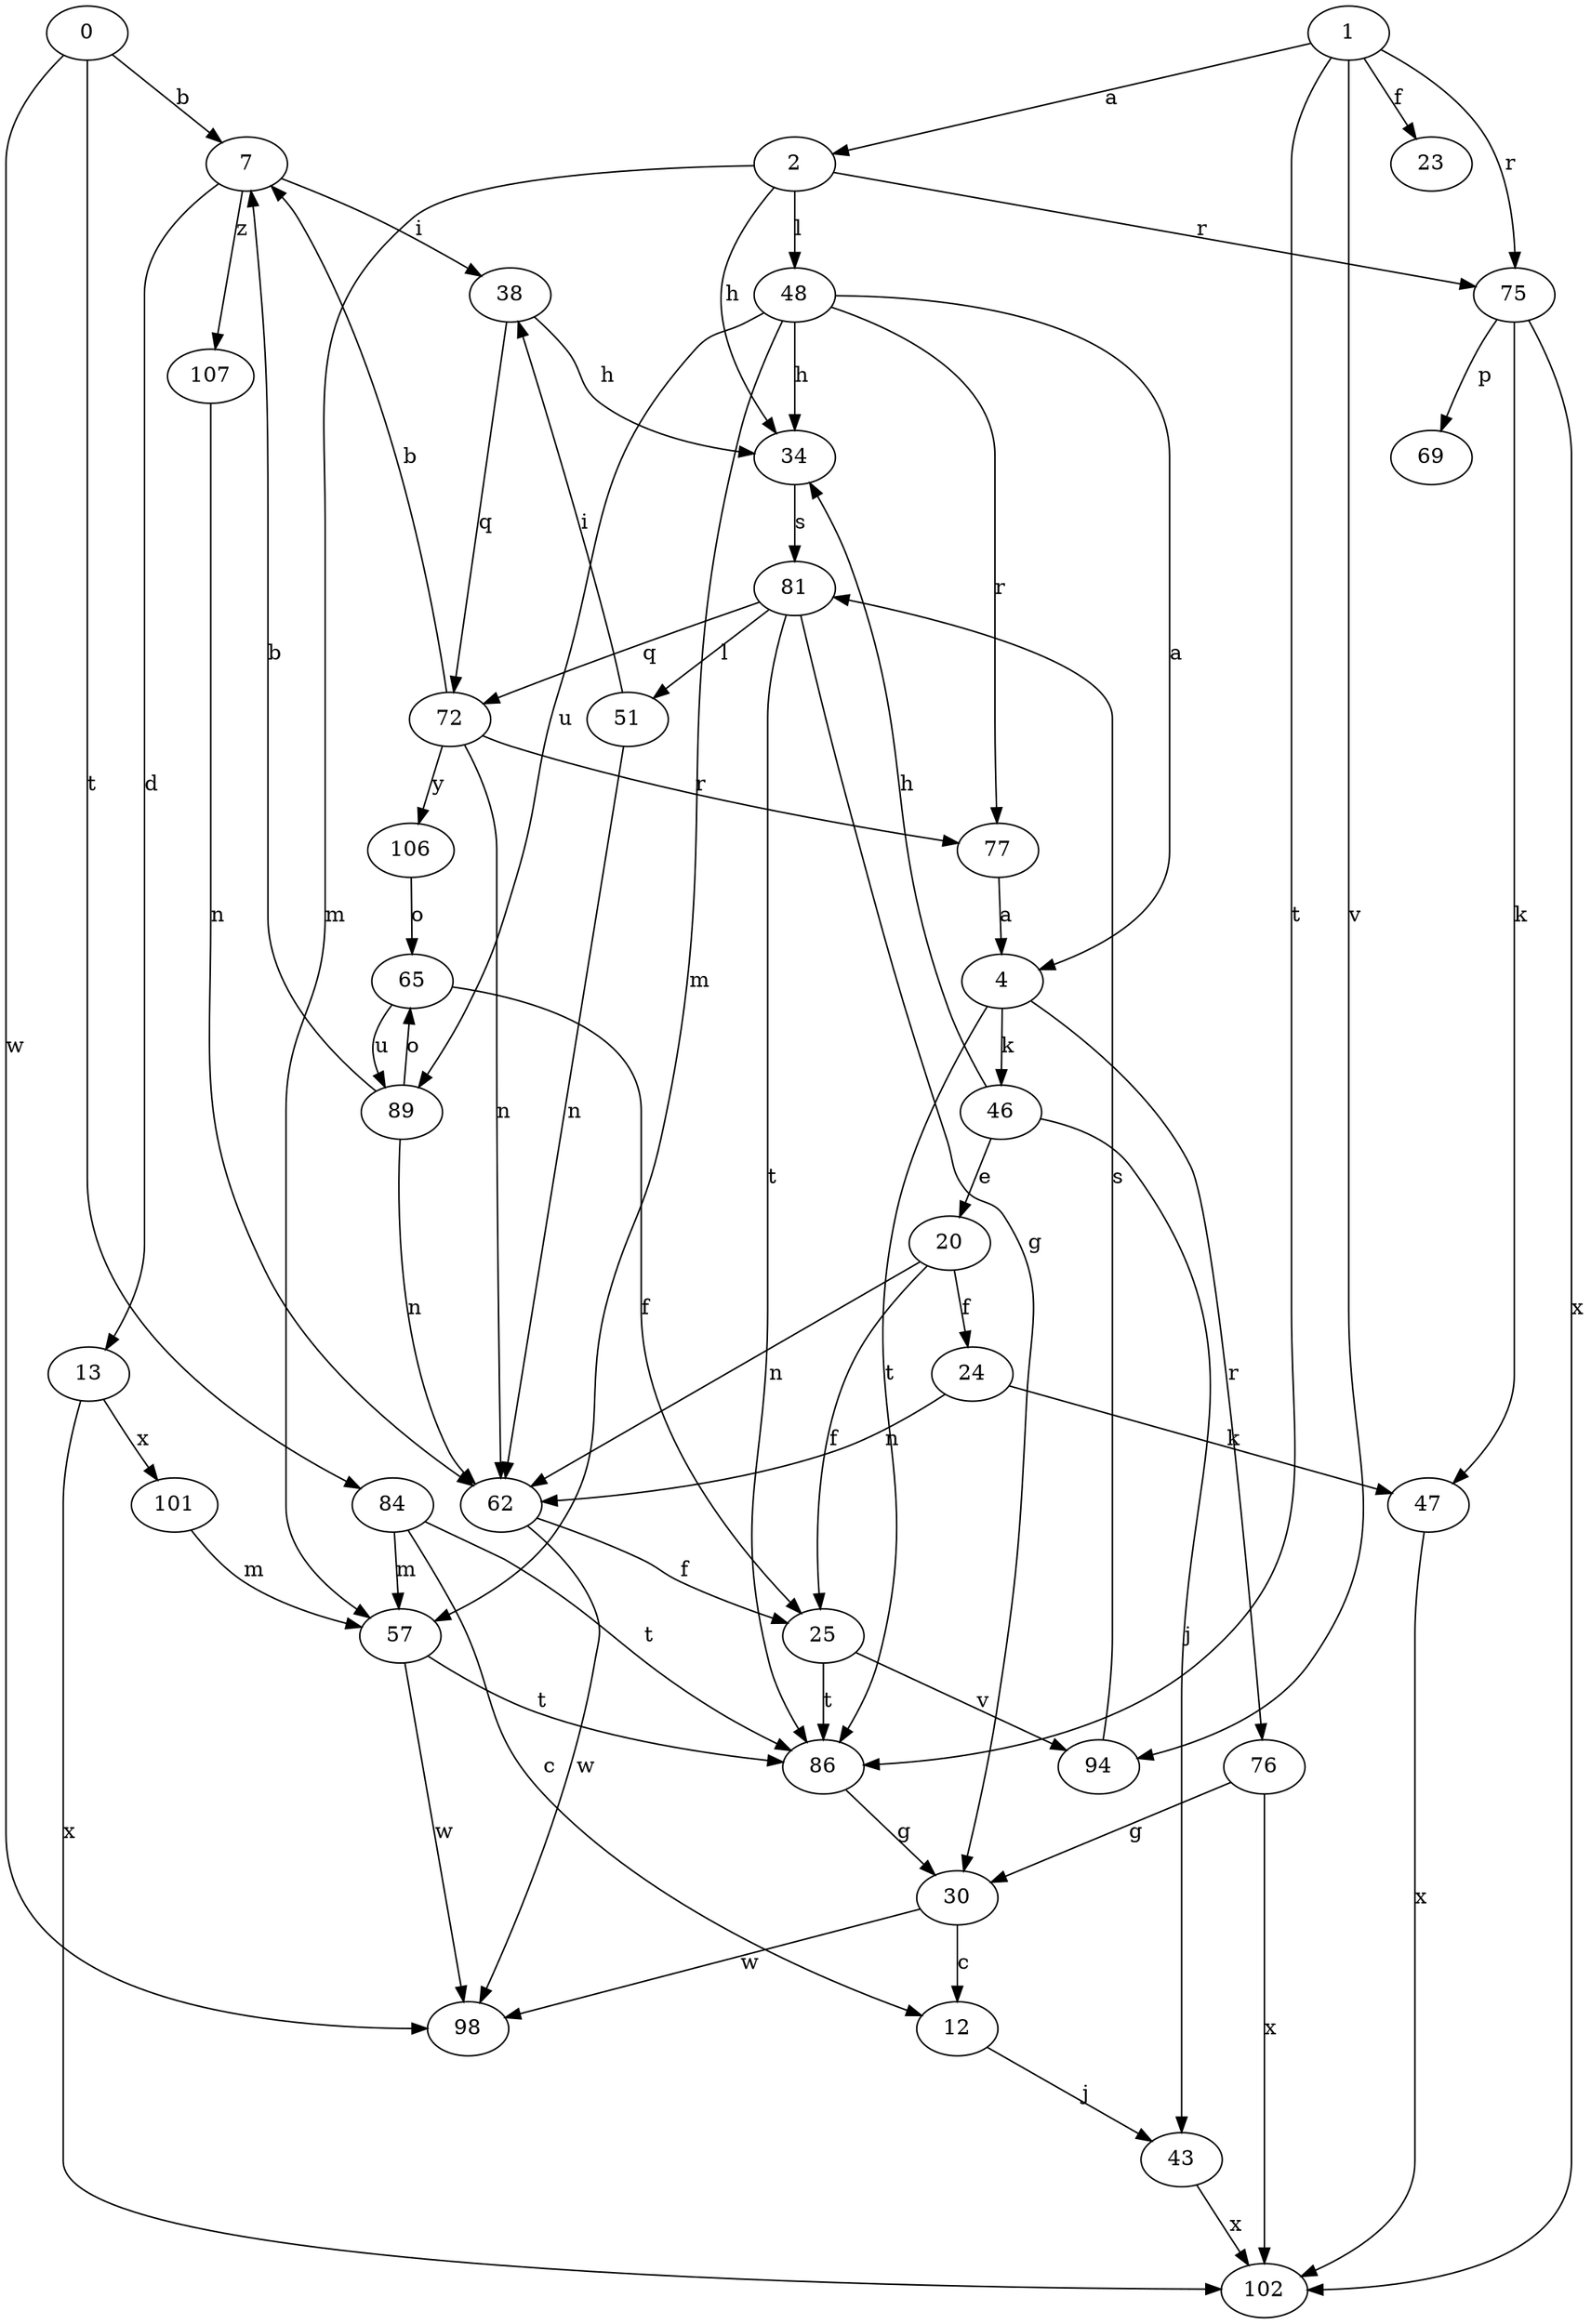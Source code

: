 strict digraph  {
0;
1;
2;
4;
7;
12;
13;
20;
23;
24;
25;
30;
34;
38;
43;
46;
47;
48;
51;
57;
62;
65;
69;
72;
75;
76;
77;
81;
84;
86;
89;
94;
98;
101;
102;
106;
107;
0 -> 7  [label=b];
0 -> 84  [label=t];
0 -> 98  [label=w];
1 -> 2  [label=a];
1 -> 23  [label=f];
1 -> 75  [label=r];
1 -> 86  [label=t];
1 -> 94  [label=v];
2 -> 34  [label=h];
2 -> 48  [label=l];
2 -> 57  [label=m];
2 -> 75  [label=r];
4 -> 46  [label=k];
4 -> 76  [label=r];
4 -> 86  [label=t];
7 -> 13  [label=d];
7 -> 38  [label=i];
7 -> 107  [label=z];
12 -> 43  [label=j];
13 -> 101  [label=x];
13 -> 102  [label=x];
20 -> 24  [label=f];
20 -> 25  [label=f];
20 -> 62  [label=n];
24 -> 47  [label=k];
24 -> 62  [label=n];
25 -> 86  [label=t];
25 -> 94  [label=v];
30 -> 12  [label=c];
30 -> 98  [label=w];
34 -> 81  [label=s];
38 -> 34  [label=h];
38 -> 72  [label=q];
43 -> 102  [label=x];
46 -> 20  [label=e];
46 -> 34  [label=h];
46 -> 43  [label=j];
47 -> 102  [label=x];
48 -> 4  [label=a];
48 -> 34  [label=h];
48 -> 57  [label=m];
48 -> 77  [label=r];
48 -> 89  [label=u];
51 -> 38  [label=i];
51 -> 62  [label=n];
57 -> 86  [label=t];
57 -> 98  [label=w];
62 -> 25  [label=f];
62 -> 98  [label=w];
65 -> 25  [label=f];
65 -> 89  [label=u];
72 -> 7  [label=b];
72 -> 62  [label=n];
72 -> 77  [label=r];
72 -> 106  [label=y];
75 -> 47  [label=k];
75 -> 69  [label=p];
75 -> 102  [label=x];
76 -> 30  [label=g];
76 -> 102  [label=x];
77 -> 4  [label=a];
81 -> 30  [label=g];
81 -> 51  [label=l];
81 -> 72  [label=q];
81 -> 86  [label=t];
84 -> 12  [label=c];
84 -> 57  [label=m];
84 -> 86  [label=t];
86 -> 30  [label=g];
89 -> 7  [label=b];
89 -> 62  [label=n];
89 -> 65  [label=o];
94 -> 81  [label=s];
101 -> 57  [label=m];
106 -> 65  [label=o];
107 -> 62  [label=n];
}
